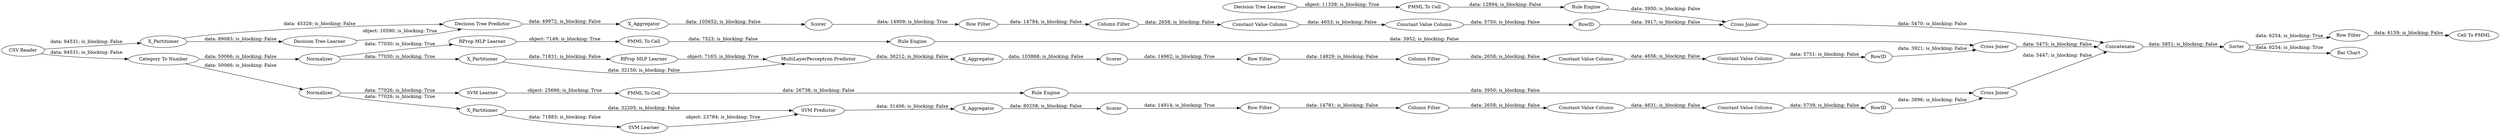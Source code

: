digraph {
	"6046318839250806160_2" [label=X_Partitioner]
	"6046318839250806160_32" [label="Decision Tree Predictor"]
	"2922723545842425263_292" [label="Constant Value Column"]
	"2036505953883585574_2" [label=X_Partitioner]
	"6046318839250806160_38" [label="Cross Joiner"]
	"2036505953883585574_7" [label=X_Aggregator]
	"1947081101015237586_35" [label="Rule Engine"]
	"-7456234929531223217_34" [label="Rule Engine"]
	"1947081101015237586_33" [label="SVM Learner"]
	"-3286749930168510546_34" [label="Rule Engine"]
	"-8602829617348226070_38" [label="Cross Joiner"]
	"-8602829617348226070_31" [label="RProp MLP Learner"]
	"2036505953883585574_40" [label=Normalizer]
	"2036505953883585574_41" [label=Scorer]
	"-3286749930168510546_28" [label="PMML To Cell"]
	"8947392537180725650_294" [label="Column Filter"]
	"-8602829617348226070_7" [label=X_Aggregator]
	"8947392537180725650_290" [label="Constant Value Column"]
	"2922723545842425263_294" [label="Column Filter"]
	"2036505953883585574_31" [label="SVM Learner"]
	"-437663383977787278_293" [label=RowID]
	"-6104549376777729415_53" [label="Row Filter"]
	"2922723545842425263_293" [label=RowID]
	"-8602829617348226070_2" [label=X_Partitioner]
	"-7456234929531223217_35" [label="RProp MLP Learner"]
	"-6104549376777729415_60" [label=Concatenate]
	"8947392537180725650_9" [label="Row Filter"]
	"-6104549376777729415_54" [label="Cell To PMML"]
	"-6104549376777729415_58" [label="Category To Number"]
	"2036505953883585574_39" [label="Cross Joiner"]
	"2036505953883585574_32" [label="SVM Predictor"]
	"6046318839250806160_7" [label=X_Aggregator]
	"-3286749930168510546_33" [label="Decision Tree Learner"]
	"-6104549376777729415_62" [label="CSV Reader"]
	"2922723545842425263_9" [label="Row Filter"]
	"6046318839250806160_39" [label=Scorer]
	"-6104549376777729415_59" [label="Bar Chart"]
	"6046318839250806160_31" [label="Decision Tree Learner"]
	"-437663383977787278_294" [label="Column Filter"]
	"-437663383977787278_292" [label="Constant Value Column"]
	"2922723545842425263_290" [label="Constant Value Column"]
	"-8602829617348226070_39" [label=Normalizer]
	"8947392537180725650_292" [label="Constant Value Column"]
	"-6104549376777729415_52" [label=Sorter]
	"1947081101015237586_34" [label="PMML To Cell"]
	"-8602829617348226070_40" [label=Scorer]
	"8947392537180725650_293" [label=RowID]
	"-7456234929531223217_22" [label="PMML To Cell"]
	"-437663383977787278_9" [label="Row Filter"]
	"-437663383977787278_290" [label="Constant Value Column"]
	"-8602829617348226070_32" [label="MultiLayerPerceptron Predictor"]
	"-8602829617348226070_40" -> "-437663383977787278_9" [label="data: 14962; is_blocking: True"]
	"-8602829617348226070_32" -> "-8602829617348226070_7" [label="data: 36212; is_blocking: False"]
	"-437663383977787278_292" -> "-437663383977787278_293" [label="data: 5751; is_blocking: False"]
	"-7456234929531223217_34" -> "-8602829617348226070_38" [label="data: 3952; is_blocking: False"]
	"-6104549376777729415_62" -> "-6104549376777729415_58" [label="data: 94531; is_blocking: False"]
	"2036505953883585574_40" -> "1947081101015237586_33" [label="data: 77026; is_blocking: True"]
	"6046318839250806160_32" -> "6046318839250806160_7" [label="data: 49972; is_blocking: False"]
	"8947392537180725650_292" -> "8947392537180725650_293" [label="data: 5750; is_blocking: False"]
	"-3286749930168510546_34" -> "6046318839250806160_38" [label="data: 3950; is_blocking: False"]
	"-8602829617348226070_31" -> "-8602829617348226070_32" [label="object: 7163; is_blocking: True"]
	"2922723545842425263_9" -> "2922723545842425263_294" [label="data: 14781; is_blocking: False"]
	"-6104549376777729415_53" -> "-6104549376777729415_54" [label="data: 6159; is_blocking: False"]
	"2036505953883585574_39" -> "-6104549376777729415_60" [label="data: 5447; is_blocking: False"]
	"8947392537180725650_9" -> "8947392537180725650_294" [label="data: 14784; is_blocking: False"]
	"2036505953883585574_7" -> "2036505953883585574_41" [label="data: 80258; is_blocking: False"]
	"-437663383977787278_294" -> "-437663383977787278_290" [label="data: 2658; is_blocking: False"]
	"2036505953883585574_32" -> "2036505953883585574_7" [label="data: 31406; is_blocking: False"]
	"2922723545842425263_293" -> "2036505953883585574_39" [label="data: 3896; is_blocking: False"]
	"-8602829617348226070_38" -> "-6104549376777729415_60" [label="data: 5475; is_blocking: False"]
	"6046318839250806160_7" -> "6046318839250806160_39" [label="data: 105652; is_blocking: False"]
	"2036505953883585574_41" -> "2922723545842425263_9" [label="data: 14914; is_blocking: True"]
	"8947392537180725650_294" -> "8947392537180725650_290" [label="data: 2658; is_blocking: False"]
	"-3286749930168510546_28" -> "-3286749930168510546_34" [label="data: 12894; is_blocking: False"]
	"6046318839250806160_39" -> "8947392537180725650_9" [label="data: 14909; is_blocking: True"]
	"-8602829617348226070_7" -> "-8602829617348226070_40" [label="data: 103868; is_blocking: False"]
	"-8602829617348226070_39" -> "-7456234929531223217_35" [label="data: 77030; is_blocking: True"]
	"8947392537180725650_293" -> "6046318839250806160_38" [label="data: 3917; is_blocking: False"]
	"2922723545842425263_290" -> "2922723545842425263_292" [label="data: 4631; is_blocking: False"]
	"2036505953883585574_2" -> "2036505953883585574_32" [label="data: 32205; is_blocking: False"]
	"-3286749930168510546_33" -> "-3286749930168510546_28" [label="object: 11339; is_blocking: True"]
	"1947081101015237586_34" -> "1947081101015237586_35" [label="data: 26738; is_blocking: False"]
	"-7456234929531223217_22" -> "-7456234929531223217_34" [label="data: 7523; is_blocking: False"]
	"-6104549376777729415_58" -> "2036505953883585574_40" [label="data: 50066; is_blocking: False"]
	"-8602829617348226070_39" -> "-8602829617348226070_2" [label="data: 77030; is_blocking: True"]
	"6046318839250806160_31" -> "6046318839250806160_32" [label="object: 10590; is_blocking: True"]
	"2922723545842425263_292" -> "2922723545842425263_293" [label="data: 5739; is_blocking: False"]
	"-8602829617348226070_2" -> "-8602829617348226070_31" [label="data: 71831; is_blocking: False"]
	"1947081101015237586_35" -> "2036505953883585574_39" [label="data: 3950; is_blocking: False"]
	"-6104549376777729415_52" -> "-6104549376777729415_53" [label="data: 6254; is_blocking: True"]
	"6046318839250806160_38" -> "-6104549376777729415_60" [label="data: 5470; is_blocking: False"]
	"-6104549376777729415_52" -> "-6104549376777729415_59" [label="data: 6254; is_blocking: True"]
	"2036505953883585574_2" -> "2036505953883585574_31" [label="data: 71883; is_blocking: False"]
	"-6104549376777729415_62" -> "6046318839250806160_2" [label="data: 94531; is_blocking: False"]
	"8947392537180725650_290" -> "8947392537180725650_292" [label="data: 4653; is_blocking: False"]
	"-437663383977787278_293" -> "-8602829617348226070_38" [label="data: 3921; is_blocking: False"]
	"-7456234929531223217_35" -> "-7456234929531223217_22" [label="object: 7149; is_blocking: True"]
	"-437663383977787278_290" -> "-437663383977787278_292" [label="data: 4656; is_blocking: False"]
	"6046318839250806160_2" -> "6046318839250806160_32" [label="data: 45328; is_blocking: False"]
	"-6104549376777729415_60" -> "-6104549376777729415_52" [label="data: 5851; is_blocking: False"]
	"2036505953883585574_40" -> "2036505953883585574_2" [label="data: 77026; is_blocking: True"]
	"6046318839250806160_2" -> "6046318839250806160_31" [label="data: 89083; is_blocking: False"]
	"-6104549376777729415_58" -> "-8602829617348226070_39" [label="data: 50066; is_blocking: False"]
	"2036505953883585574_31" -> "2036505953883585574_32" [label="object: 23784; is_blocking: True"]
	"1947081101015237586_33" -> "1947081101015237586_34" [label="object: 25666; is_blocking: True"]
	"2922723545842425263_294" -> "2922723545842425263_290" [label="data: 2658; is_blocking: False"]
	"-437663383977787278_9" -> "-437663383977787278_294" [label="data: 14829; is_blocking: False"]
	"-8602829617348226070_2" -> "-8602829617348226070_32" [label="data: 32150; is_blocking: False"]
	rankdir=LR
}

